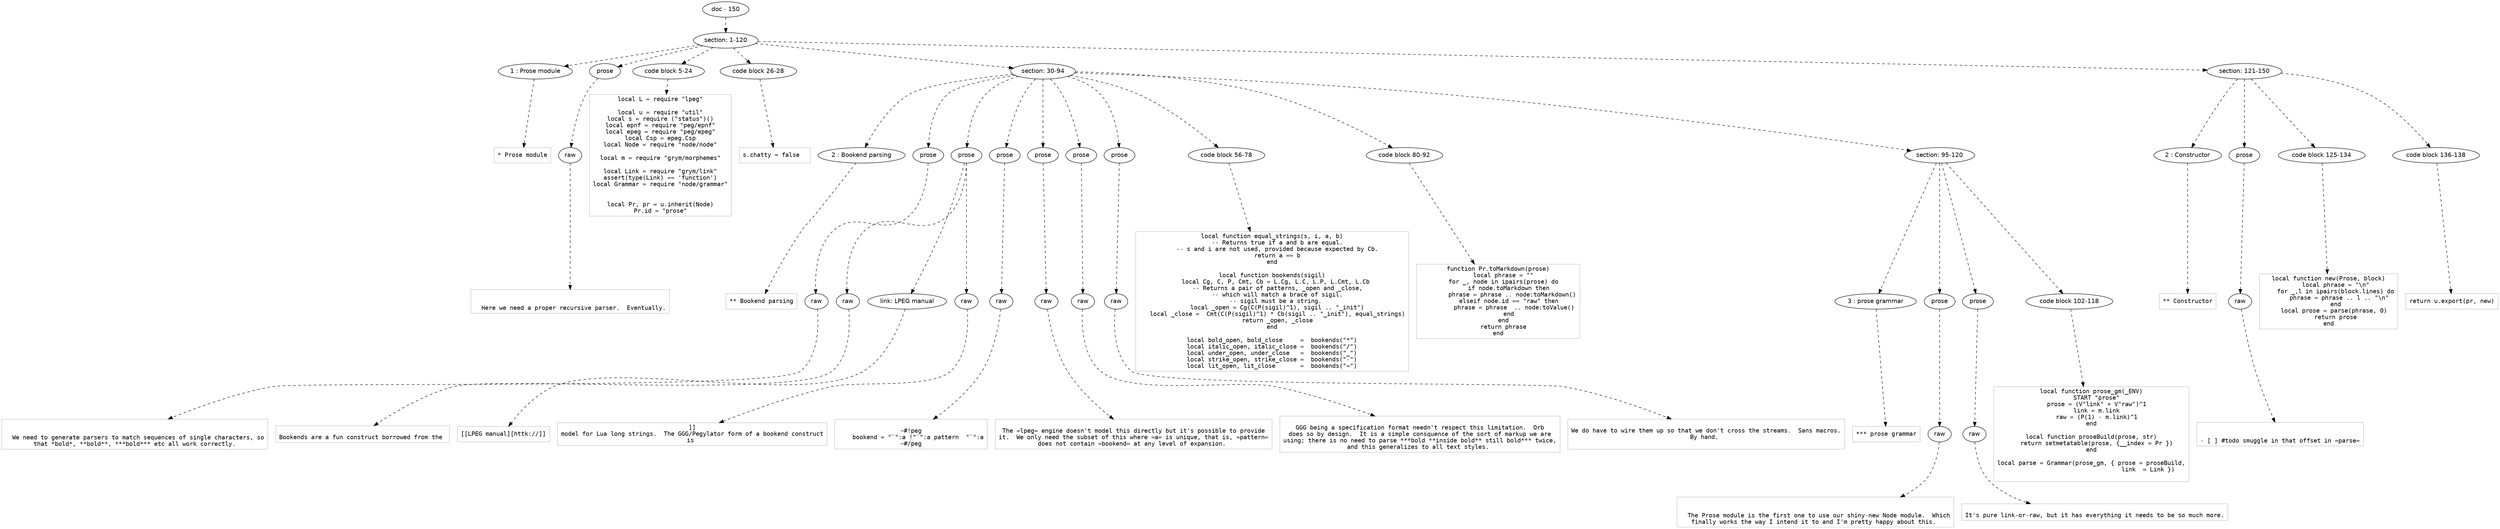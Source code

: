 digraph hierarchy {

node [fontname=Helvetica]
edge [style=dashed]

doc_0 [label="doc - 150"]


doc_0 -> { section_1}
{rank=same; section_1}

section_1 [label="section: 1-120"]


section_1 -> { header_2 prose_3 codeblock_4 codeblock_5 section_6 section_7}
{rank=same; header_2 prose_3 codeblock_4 codeblock_5 section_6 section_7}

header_2 [label="1 : Prose module"]

prose_3 [label="prose"]

codeblock_4 [label="code block 5-24"]

codeblock_5 [label="code block 26-28"]

section_6 [label="section: 30-94"]

section_7 [label="section: 121-150"]


header_2 -> leaf_8
leaf_8  [color=Gray,shape=rectangle,fontname=Inconsolata,label="* Prose module"]
prose_3 -> { raw_9}
{rank=same; raw_9}

raw_9 [label="raw"]


raw_9 -> leaf_10
leaf_10  [color=Gray,shape=rectangle,fontname=Inconsolata,label="

  Here we need a proper recursive parser.  Eventually.
"]
codeblock_4 -> leaf_11
leaf_11  [color=Gray,shape=rectangle,fontname=Inconsolata,label="local L = require \"lpeg\"

local u = require \"util\"
local s = require (\"status\")()
local epnf = require \"peg/epnf\"
local epeg = require \"peg/epeg\"
local Csp = epeg.Csp
local Node = require \"node/node\"

local m = require \"grym/morphemes\"

local Link = require \"grym/link\"
assert(type(Link) == 'function')
local Grammar = require \"node/grammar\"


local Pr, pr = u.inherit(Node)
Pr.id = \"prose\""]
codeblock_5 -> leaf_12
leaf_12  [color=Gray,shape=rectangle,fontname=Inconsolata,label="s.chatty = false  "]
section_6 -> { header_13 prose_14 prose_15 prose_16 prose_17 prose_18 prose_19 codeblock_20 codeblock_21 section_22}
{rank=same; header_13 prose_14 prose_15 prose_16 prose_17 prose_18 prose_19 codeblock_20 codeblock_21 section_22}

header_13 [label="2 : Bookend parsing"]

prose_14 [label="prose"]

prose_15 [label="prose"]

prose_16 [label="prose"]

prose_17 [label="prose"]

prose_18 [label="prose"]

prose_19 [label="prose"]

codeblock_20 [label="code block 56-78"]

codeblock_21 [label="code block 80-92"]

section_22 [label="section: 95-120"]


header_13 -> leaf_23
leaf_23  [color=Gray,shape=rectangle,fontname=Inconsolata,label="** Bookend parsing"]
prose_14 -> { raw_24}
{rank=same; raw_24}

raw_24 [label="raw"]


raw_24 -> leaf_25
leaf_25  [color=Gray,shape=rectangle,fontname=Inconsolata,label="

  We need to generate parsers to match sequences of single characters, so
that *bold*, **bold**, ***bold*** etc all work correctly.
"]
prose_15 -> { raw_26 link_27 raw_28}
{rank=same; raw_26 link_27 raw_28}

raw_26 [label="raw"]

link_27 [label="link: LPEG manual"]

raw_28 [label="raw"]


raw_26 -> leaf_29
leaf_29  [color=Gray,shape=rectangle,fontname=Inconsolata,label="
Bookends are a fun construct borrowed from the "]
link_27 -> leaf_30
leaf_30  [color=Gray,shape=rectangle,fontname=Inconsolata,label="[[LPEG manual][httk://]]"]
raw_28 -> leaf_31
leaf_31  [color=Gray,shape=rectangle,fontname=Inconsolata,label="]]
model for Lua long strings.  The GGG/Pegylator form of a bookend construct
is 
"]
prose_16 -> { raw_32}
{rank=same; raw_32}

raw_32 [label="raw"]


raw_32 -> leaf_33
leaf_33  [color=Gray,shape=rectangle,fontname=Inconsolata,label="
~#!peg
    bookend = \"`\":a !\"`\":a pattern  \"`\":a
~#/peg
"]
prose_17 -> { raw_34}
{rank=same; raw_34}

raw_34 [label="raw"]


raw_34 -> leaf_35
leaf_35  [color=Gray,shape=rectangle,fontname=Inconsolata,label="
The =lpeg= engine doesn't model this directly but it's possible to provide
it.  We only need the subset of this where =a= is unique, that is, =pattern=
does not contain =bookend= at any level of expansion. 
"]
prose_18 -> { raw_36}
{rank=same; raw_36}

raw_36 [label="raw"]


raw_36 -> leaf_37
leaf_37  [color=Gray,shape=rectangle,fontname=Inconsolata,label="
GGG being a specification format needn't respect this limitation.  Orb
does so by design.  It is a simple consquence of the sort of markup we are
using; there is no need to parse ***bold **inside bold** still bold*** twice,
and this generalizes to all text styles. 
"]
prose_19 -> { raw_38}
{rank=same; raw_38}

raw_38 [label="raw"]


raw_38 -> leaf_39
leaf_39  [color=Gray,shape=rectangle,fontname=Inconsolata,label="
We do have to wire them up so that we don't cross the streams.  Sans macros.
By hand. 

"]
codeblock_20 -> leaf_40
leaf_40  [color=Gray,shape=rectangle,fontname=Inconsolata,label="local function equal_strings(s, i, a, b)
   -- Returns true if a and b are equal.
   -- s and i are not used, provided because expected by Cb.
   return a == b
end

local function bookends(sigil)
  local Cg, C, P, Cmt, Cb = L.Cg, L.C, L.P, L.Cmt, L.Cb
   -- Returns a pair of patterns, _open and _close,
   -- which will match a brace of sigil.
   -- sigil must be a string. 
   local _open = Cg(C(P(sigil)^1), sigil .. \"_init\")
   local _close =  Cmt(C(P(sigil)^1) * Cb(sigil .. \"_init\"), equal_strings)
   return _open, _close
end

local bold_open, bold_close     =  bookends(\"*\")
local italic_open, italic_close =  bookends(\"/\")
local under_open, under_close   =  bookends(\"_\")
local strike_open, strike_close =  bookends(\"-\")
local lit_open, lit_close       =  bookends(\"=\")"]
codeblock_21 -> leaf_41
leaf_41  [color=Gray,shape=rectangle,fontname=Inconsolata,label="function Pr.toMarkdown(prose)
   local phrase = \"\"
   for _, node in ipairs(prose) do
      if node.toMarkdown then
        phrase = phrase .. node:toMarkdown()
      elseif node.id == \"raw\" then
         phrase = phrase  .. node:toValue()
      end
   end
   return phrase
end"]
section_22 -> { header_42 prose_43 prose_44 codeblock_45}
{rank=same; header_42 prose_43 prose_44 codeblock_45}

header_42 [label="3 : prose grammar"]

prose_43 [label="prose"]

prose_44 [label="prose"]

codeblock_45 [label="code block 102-118"]


header_42 -> leaf_46
leaf_46  [color=Gray,shape=rectangle,fontname=Inconsolata,label="*** prose grammar"]
prose_43 -> { raw_47}
{rank=same; raw_47}

raw_47 [label="raw"]


raw_47 -> leaf_48
leaf_48  [color=Gray,shape=rectangle,fontname=Inconsolata,label="

  The Prose module is the first one to use our shiny-new Node module.  Which
finally works the way I intend it to and I'm pretty happy about this. 
"]
prose_44 -> { raw_49}
{rank=same; raw_49}

raw_49 [label="raw"]


raw_49 -> leaf_50
leaf_50  [color=Gray,shape=rectangle,fontname=Inconsolata,label="
It's pure link-or-raw, but it has everything it needs to be so much more.
"]
codeblock_45 -> leaf_51
leaf_51  [color=Gray,shape=rectangle,fontname=Inconsolata,label="local function prose_gm(_ENV)
   START \"prose\"
   prose = (V\"link\" + V\"raw\")^1
   link = m.link
   raw = (P(1) - m.link)^1
end

local function proseBuild(prose, str)
   return setmetatable(prose, {__index = Pr })
end

local parse = Grammar(prose_gm, { prose = proseBuild,
                                  link  = Link })  

"]
section_7 -> { header_52 prose_53 codeblock_54 codeblock_55}
{rank=same; header_52 prose_53 codeblock_54 codeblock_55}

header_52 [label="2 : Constructor"]

prose_53 [label="prose"]

codeblock_54 [label="code block 125-134"]

codeblock_55 [label="code block 136-138"]


header_52 -> leaf_56
leaf_56  [color=Gray,shape=rectangle,fontname=Inconsolata,label="** Constructor"]
prose_53 -> { raw_57}
{rank=same; raw_57}

raw_57 [label="raw"]


raw_57 -> leaf_58
leaf_58  [color=Gray,shape=rectangle,fontname=Inconsolata,label="

- [ ] #todo smuggle in that offset in =parse=
"]
codeblock_54 -> leaf_59
leaf_59  [color=Gray,shape=rectangle,fontname=Inconsolata,label="local function new(Prose, block)
    local phrase = \"\\n\"
    for _,l in ipairs(block.lines) do
      phrase = phrase .. l .. \"\\n\"
    end
    local prose = parse(phrase, 0) 
    return prose
end"]
codeblock_55 -> leaf_60
leaf_60  [color=Gray,shape=rectangle,fontname=Inconsolata,label="return u.export(pr, new)"]

}
